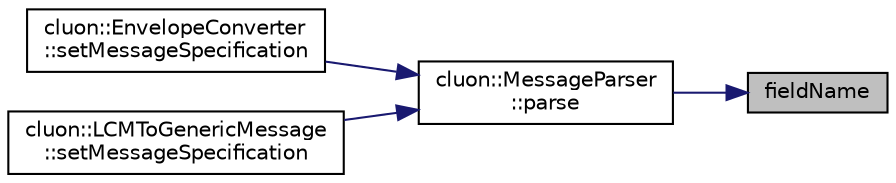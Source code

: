 digraph "fieldName"
{
 // LATEX_PDF_SIZE
  edge [fontname="Helvetica",fontsize="10",labelfontname="Helvetica",labelfontsize="10"];
  node [fontname="Helvetica",fontsize="10",shape=record];
  rankdir="RL";
  Node1 [label="fieldName",height=0.2,width=0.4,color="black", fillcolor="grey75", style="filled", fontcolor="black",tooltip=" "];
  Node1 -> Node2 [dir="back",color="midnightblue",fontsize="10",style="solid"];
  Node2 [label="cluon::MessageParser\l::parse",height=0.2,width=0.4,color="black", fillcolor="white", style="filled",URL="$classcluon_1_1MessageParser.html#a6ba94f0f1b6a790d8fe436ffa2512892",tooltip=" "];
  Node2 -> Node3 [dir="back",color="midnightblue",fontsize="10",style="solid"];
  Node3 [label="cluon::EnvelopeConverter\l::setMessageSpecification",height=0.2,width=0.4,color="black", fillcolor="white", style="filled",URL="$classcluon_1_1EnvelopeConverter.html#af4879d33814e727df61273fdd4ed973b",tooltip=" "];
  Node2 -> Node4 [dir="back",color="midnightblue",fontsize="10",style="solid"];
  Node4 [label="cluon::LCMToGenericMessage\l::setMessageSpecification",height=0.2,width=0.4,color="black", fillcolor="white", style="filled",URL="$classcluon_1_1LCMToGenericMessage.html#ae807e1b1dc231c340d8360a1297f0488",tooltip=" "];
}
